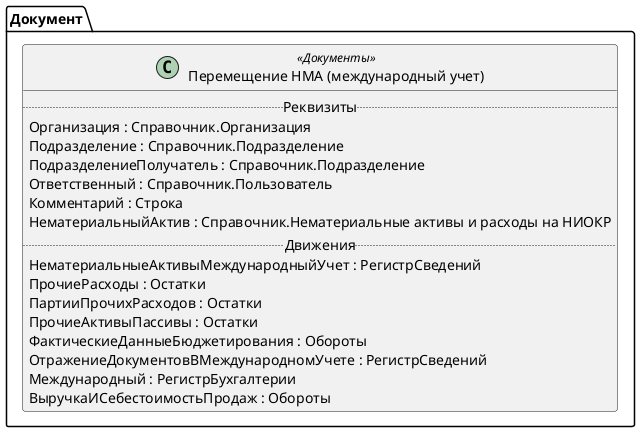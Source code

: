 ﻿@startuml ПеремещениеНМАМеждународныйУчет
'!include templates.wsd
'..\include templates.wsd
class Документ.ПеремещениеНМАМеждународныйУчет as "Перемещение НМА (международный учет)" <<Документы>>
{
..Реквизиты..
Организация : Справочник.Организация
Подразделение : Справочник.Подразделение
ПодразделениеПолучатель : Справочник.Подразделение
Ответственный : Справочник.Пользователь
Комментарий : Строка
НематериальныйАктив : Справочник.Нематериальные активы и расходы на НИОКР
..Движения..
НематериальныеАктивыМеждународныйУчет : РегистрСведений
ПрочиеРасходы : Остатки
ПартииПрочихРасходов : Остатки
ПрочиеАктивыПассивы : Остатки
ФактическиеДанныеБюджетирования : Обороты
ОтражениеДокументовВМеждународномУчете : РегистрСведений
Международный : РегистрБухгалтерии
ВыручкаИСебестоимостьПродаж : Обороты
}
@enduml
